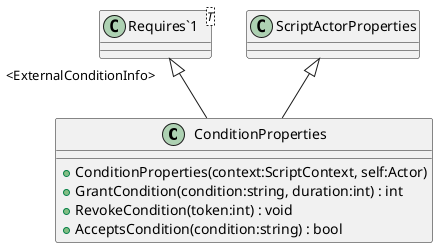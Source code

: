 @startuml
class ConditionProperties {
    + ConditionProperties(context:ScriptContext, self:Actor)
    + GrantCondition(condition:string, duration:int) : int
    + RevokeCondition(token:int) : void
    + AcceptsCondition(condition:string) : bool
}
class "Requires`1"<T> {
}
ScriptActorProperties <|-- ConditionProperties
"Requires`1" "<ExternalConditionInfo>" <|-- ConditionProperties
@enduml
